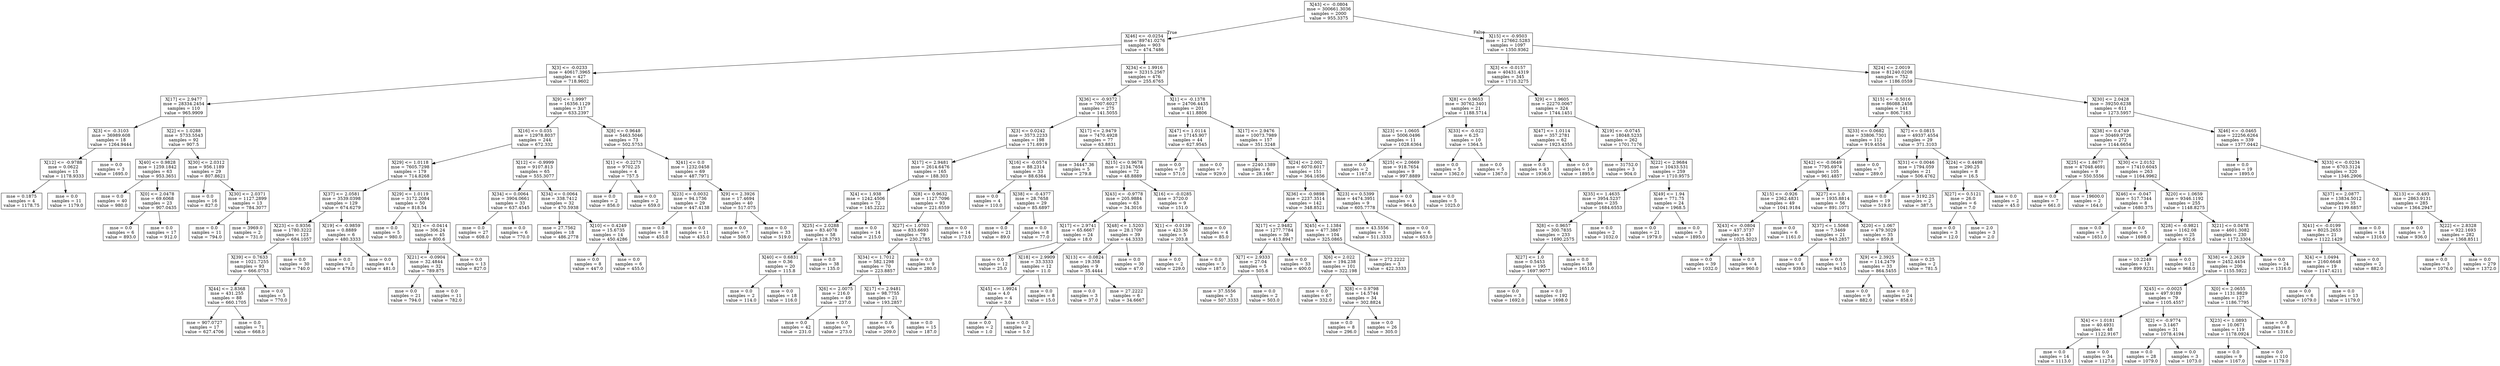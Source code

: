 digraph Tree {
node [shape=box] ;
0 [label="X[43] <= -0.0804\nmse = 300661.3036\nsamples = 2000\nvalue = 955.3375"] ;
1 [label="X[46] <= -0.0254\nmse = 89741.0276\nsamples = 903\nvalue = 474.7486"] ;
0 -> 1 [labeldistance=2.5, labelangle=45, headlabel="True"] ;
2 [label="X[3] <= -0.0233\nmse = 40617.3965\nsamples = 427\nvalue = 718.9602"] ;
1 -> 2 ;
3 [label="X[17] <= 2.9477\nmse = 28334.2454\nsamples = 110\nvalue = 965.9909"] ;
2 -> 3 ;
4 [label="X[3] <= -0.3103\nmse = 36989.608\nsamples = 18\nvalue = 1264.9444"] ;
3 -> 4 ;
5 [label="X[12] <= -0.9788\nmse = 0.0622\nsamples = 15\nvalue = 1178.9333"] ;
4 -> 5 ;
6 [label="mse = 0.1875\nsamples = 4\nvalue = 1178.75"] ;
5 -> 6 ;
7 [label="mse = 0.0\nsamples = 11\nvalue = 1179.0"] ;
5 -> 7 ;
8 [label="mse = 0.0\nsamples = 3\nvalue = 1695.0"] ;
4 -> 8 ;
9 [label="X[2] <= 1.0288\nmse = 5733.5543\nsamples = 92\nvalue = 907.5"] ;
3 -> 9 ;
10 [label="X[40] <= 0.9828\nmse = 1259.1842\nsamples = 63\nvalue = 953.3651"] ;
9 -> 10 ;
11 [label="mse = 0.0\nsamples = 40\nvalue = 980.0"] ;
10 -> 11 ;
12 [label="X[0] <= 2.0478\nmse = 69.6068\nsamples = 23\nvalue = 907.0435"] ;
10 -> 12 ;
13 [label="mse = 0.0\nsamples = 6\nvalue = 893.0"] ;
12 -> 13 ;
14 [label="mse = 0.0\nsamples = 17\nvalue = 912.0"] ;
12 -> 14 ;
15 [label="X[30] <= 2.0312\nmse = 956.1189\nsamples = 29\nvalue = 807.8621"] ;
9 -> 15 ;
16 [label="mse = 0.0\nsamples = 16\nvalue = 827.0"] ;
15 -> 16 ;
17 [label="X[30] <= 2.0371\nmse = 1127.2899\nsamples = 13\nvalue = 784.3077"] ;
15 -> 17 ;
18 [label="mse = 0.0\nsamples = 11\nvalue = 794.0"] ;
17 -> 18 ;
19 [label="mse = 3969.0\nsamples = 2\nvalue = 731.0"] ;
17 -> 19 ;
20 [label="X[9] <= 1.9997\nmse = 16356.1129\nsamples = 317\nvalue = 633.2397"] ;
2 -> 20 ;
21 [label="X[16] <= 0.035\nmse = 12978.8037\nsamples = 244\nvalue = 672.332"] ;
20 -> 21 ;
22 [label="X[29] <= 1.0118\nmse = 7605.7298\nsamples = 179\nvalue = 714.8268"] ;
21 -> 22 ;
23 [label="X[37] <= 2.0581\nmse = 3539.0398\nsamples = 129\nvalue = 674.6279"] ;
22 -> 23 ;
24 [label="X[23] <= 0.9356\nmse = 1780.3222\nsamples = 123\nvalue = 684.1057"] ;
23 -> 24 ;
25 [label="X[39] <= 0.7633\nmse = 1021.7255\nsamples = 93\nvalue = 666.0753"] ;
24 -> 25 ;
26 [label="X[44] <= 2.8368\nmse = 431.255\nsamples = 88\nvalue = 660.1705"] ;
25 -> 26 ;
27 [label="mse = 907.0727\nsamples = 17\nvalue = 627.4706"] ;
26 -> 27 ;
28 [label="mse = 0.0\nsamples = 71\nvalue = 668.0"] ;
26 -> 28 ;
29 [label="mse = 0.0\nsamples = 5\nvalue = 770.0"] ;
25 -> 29 ;
30 [label="mse = 0.0\nsamples = 30\nvalue = 740.0"] ;
24 -> 30 ;
31 [label="X[19] <= -0.9859\nmse = 0.8889\nsamples = 6\nvalue = 480.3333"] ;
23 -> 31 ;
32 [label="mse = 0.0\nsamples = 2\nvalue = 479.0"] ;
31 -> 32 ;
33 [label="mse = 0.0\nsamples = 4\nvalue = 481.0"] ;
31 -> 33 ;
34 [label="X[29] <= 1.0119\nmse = 3172.2084\nsamples = 50\nvalue = 818.54"] ;
22 -> 34 ;
35 [label="mse = 0.0\nsamples = 5\nvalue = 980.0"] ;
34 -> 35 ;
36 [label="X[1] <= -0.0414\nmse = 306.24\nsamples = 45\nvalue = 800.6"] ;
34 -> 36 ;
37 [label="X[21] <= -0.0904\nmse = 32.4844\nsamples = 32\nvalue = 789.875"] ;
36 -> 37 ;
38 [label="mse = 0.0\nsamples = 21\nvalue = 794.0"] ;
37 -> 38 ;
39 [label="mse = 0.0\nsamples = 11\nvalue = 782.0"] ;
37 -> 39 ;
40 [label="mse = 0.0\nsamples = 13\nvalue = 827.0"] ;
36 -> 40 ;
41 [label="X[12] <= -0.9999\nmse = 9107.813\nsamples = 65\nvalue = 555.3077"] ;
21 -> 41 ;
42 [label="X[34] <= 0.0064\nmse = 3904.0661\nsamples = 33\nvalue = 637.4545"] ;
41 -> 42 ;
43 [label="mse = 0.0\nsamples = 27\nvalue = 608.0"] ;
42 -> 43 ;
44 [label="mse = 0.0\nsamples = 6\nvalue = 770.0"] ;
42 -> 44 ;
45 [label="X[34] <= 0.0064\nmse = 338.7412\nsamples = 32\nvalue = 470.5938"] ;
41 -> 45 ;
46 [label="mse = 27.7562\nsamples = 18\nvalue = 486.2778"] ;
45 -> 46 ;
47 [label="X[10] <= 0.4249\nmse = 15.6735\nsamples = 14\nvalue = 450.4286"] ;
45 -> 47 ;
48 [label="mse = 0.0\nsamples = 8\nvalue = 447.0"] ;
47 -> 48 ;
49 [label="mse = 0.0\nsamples = 6\nvalue = 455.0"] ;
47 -> 49 ;
50 [label="X[8] <= 0.9648\nmse = 5463.5046\nsamples = 73\nvalue = 502.5753"] ;
20 -> 50 ;
51 [label="X[1] <= -0.2273\nmse = 9702.25\nsamples = 4\nvalue = 757.5"] ;
50 -> 51 ;
52 [label="mse = 0.0\nsamples = 2\nvalue = 856.0"] ;
51 -> 52 ;
53 [label="mse = 0.0\nsamples = 2\nvalue = 659.0"] ;
51 -> 53 ;
54 [label="X[41] <= 0.0\nmse = 1232.0458\nsamples = 69\nvalue = 487.7971"] ;
50 -> 54 ;
55 [label="X[23] <= 0.0032\nmse = 94.1736\nsamples = 29\nvalue = 447.4138"] ;
54 -> 55 ;
56 [label="mse = 0.0\nsamples = 18\nvalue = 455.0"] ;
55 -> 56 ;
57 [label="mse = 0.0\nsamples = 11\nvalue = 435.0"] ;
55 -> 57 ;
58 [label="X[9] <= 2.3926\nmse = 17.4694\nsamples = 40\nvalue = 517.075"] ;
54 -> 58 ;
59 [label="mse = 0.0\nsamples = 7\nvalue = 508.0"] ;
58 -> 59 ;
60 [label="mse = 0.0\nsamples = 33\nvalue = 519.0"] ;
58 -> 60 ;
61 [label="X[34] <= 1.9916\nmse = 32315.2567\nsamples = 476\nvalue = 255.6765"] ;
1 -> 61 ;
62 [label="X[36] <= -0.9372\nmse = 7007.6027\nsamples = 275\nvalue = 141.5055"] ;
61 -> 62 ;
63 [label="X[3] <= 0.0242\nmse = 3573.2233\nsamples = 198\nvalue = 171.6919"] ;
62 -> 63 ;
64 [label="X[17] <= 2.9481\nmse = 2614.6476\nsamples = 165\nvalue = 188.303"] ;
63 -> 64 ;
65 [label="X[4] <= 1.938\nmse = 1242.4506\nsamples = 72\nvalue = 145.2222"] ;
64 -> 65 ;
66 [label="X[25] <= 2.0288\nmse = 83.4078\nsamples = 58\nvalue = 128.3793"] ;
65 -> 66 ;
67 [label="X[40] <= 0.6831\nmse = 0.36\nsamples = 20\nvalue = 115.8"] ;
66 -> 67 ;
68 [label="mse = 0.0\nsamples = 2\nvalue = 114.0"] ;
67 -> 68 ;
69 [label="mse = 0.0\nsamples = 18\nvalue = 116.0"] ;
67 -> 69 ;
70 [label="mse = 0.0\nsamples = 38\nvalue = 135.0"] ;
66 -> 70 ;
71 [label="mse = 0.0\nsamples = 14\nvalue = 215.0"] ;
65 -> 71 ;
72 [label="X[8] <= 0.9632\nmse = 1127.7096\nsamples = 93\nvalue = 221.6559"] ;
64 -> 72 ;
73 [label="X[27] <= 1.0703\nmse = 833.6693\nsamples = 79\nvalue = 230.2785"] ;
72 -> 73 ;
74 [label="X[34] <= 1.7012\nmse = 582.1298\nsamples = 70\nvalue = 223.8857"] ;
73 -> 74 ;
75 [label="X[6] <= 2.0075\nmse = 216.0\nsamples = 49\nvalue = 237.0"] ;
74 -> 75 ;
76 [label="mse = 0.0\nsamples = 42\nvalue = 231.0"] ;
75 -> 76 ;
77 [label="mse = 0.0\nsamples = 7\nvalue = 273.0"] ;
75 -> 77 ;
78 [label="X[17] <= 2.9481\nmse = 98.7755\nsamples = 21\nvalue = 193.2857"] ;
74 -> 78 ;
79 [label="mse = 0.0\nsamples = 6\nvalue = 209.0"] ;
78 -> 79 ;
80 [label="mse = 0.0\nsamples = 15\nvalue = 187.0"] ;
78 -> 80 ;
81 [label="mse = 0.0\nsamples = 9\nvalue = 280.0"] ;
73 -> 81 ;
82 [label="mse = 0.0\nsamples = 14\nvalue = 173.0"] ;
72 -> 82 ;
83 [label="X[16] <= -0.0574\nmse = 88.2314\nsamples = 33\nvalue = 88.6364"] ;
63 -> 83 ;
84 [label="mse = 0.0\nsamples = 4\nvalue = 110.0"] ;
83 -> 84 ;
85 [label="X[38] <= -0.4377\nmse = 28.7658\nsamples = 29\nvalue = 85.6897"] ;
83 -> 85 ;
86 [label="mse = 0.0\nsamples = 21\nvalue = 89.0"] ;
85 -> 86 ;
87 [label="mse = 0.0\nsamples = 8\nvalue = 77.0"] ;
85 -> 87 ;
88 [label="X[17] <= 2.9479\nmse = 7470.4928\nsamples = 77\nvalue = 63.8831"] ;
62 -> 88 ;
89 [label="mse = 34447.36\nsamples = 5\nvalue = 279.8"] ;
88 -> 89 ;
90 [label="X[15] <= 0.9678\nmse = 2134.7654\nsamples = 72\nvalue = 48.8889"] ;
88 -> 90 ;
91 [label="X[43] <= -0.9778\nmse = 205.9884\nsamples = 63\nvalue = 34.3016"] ;
90 -> 91 ;
92 [label="X[17] <= 2.9741\nmse = 65.6667\nsamples = 24\nvalue = 18.0"] ;
91 -> 92 ;
93 [label="mse = 0.0\nsamples = 12\nvalue = 25.0"] ;
92 -> 93 ;
94 [label="X[18] <= 2.9909\nmse = 33.3333\nsamples = 12\nvalue = 11.0"] ;
92 -> 94 ;
95 [label="X[45] <= 1.9924\nmse = 4.0\nsamples = 4\nvalue = 3.0"] ;
94 -> 95 ;
96 [label="mse = 0.0\nsamples = 2\nvalue = 1.0"] ;
95 -> 96 ;
97 [label="mse = 0.0\nsamples = 2\nvalue = 5.0"] ;
95 -> 97 ;
98 [label="mse = 0.0\nsamples = 8\nvalue = 15.0"] ;
94 -> 98 ;
99 [label="X[48] <= 1.5203\nmse = 28.1709\nsamples = 39\nvalue = 44.3333"] ;
91 -> 99 ;
100 [label="X[13] <= -0.0824\nmse = 19.358\nsamples = 9\nvalue = 35.4444"] ;
99 -> 100 ;
101 [label="mse = 0.0\nsamples = 3\nvalue = 37.0"] ;
100 -> 101 ;
102 [label="mse = 27.2222\nsamples = 6\nvalue = 34.6667"] ;
100 -> 102 ;
103 [label="mse = 0.0\nsamples = 30\nvalue = 47.0"] ;
99 -> 103 ;
104 [label="X[16] <= -0.0285\nmse = 3720.0\nsamples = 9\nvalue = 151.0"] ;
90 -> 104 ;
105 [label="X[1] <= -0.0139\nmse = 423.36\nsamples = 5\nvalue = 203.8"] ;
104 -> 105 ;
106 [label="mse = 0.0\nsamples = 2\nvalue = 229.0"] ;
105 -> 106 ;
107 [label="mse = 0.0\nsamples = 3\nvalue = 187.0"] ;
105 -> 107 ;
108 [label="mse = 0.0\nsamples = 4\nvalue = 85.0"] ;
104 -> 108 ;
109 [label="X[1] <= -0.1378\nmse = 24706.4435\nsamples = 201\nvalue = 411.8806"] ;
61 -> 109 ;
110 [label="X[47] <= 1.0114\nmse = 17145.907\nsamples = 44\nvalue = 627.9545"] ;
109 -> 110 ;
111 [label="mse = 0.0\nsamples = 37\nvalue = 571.0"] ;
110 -> 111 ;
112 [label="mse = 0.0\nsamples = 7\nvalue = 929.0"] ;
110 -> 112 ;
113 [label="X[17] <= 2.9476\nmse = 10073.7989\nsamples = 157\nvalue = 351.3248"] ;
109 -> 113 ;
114 [label="mse = 2240.1389\nsamples = 6\nvalue = 28.1667"] ;
113 -> 114 ;
115 [label="X[24] <= 2.002\nmse = 6070.6017\nsamples = 151\nvalue = 364.1656"] ;
113 -> 115 ;
116 [label="X[36] <= -0.9898\nmse = 2237.3514\nsamples = 142\nvalue = 348.8521"] ;
115 -> 116 ;
117 [label="X[17] <= 2.9482\nmse = 1277.7784\nsamples = 38\nvalue = 413.8947"] ;
116 -> 117 ;
118 [label="X[7] <= 2.9333\nmse = 27.04\nsamples = 5\nvalue = 505.6"] ;
117 -> 118 ;
119 [label="mse = 37.5556\nsamples = 3\nvalue = 507.3333"] ;
118 -> 119 ;
120 [label="mse = 0.0\nsamples = 2\nvalue = 503.0"] ;
118 -> 120 ;
121 [label="mse = 0.0\nsamples = 33\nvalue = 400.0"] ;
117 -> 121 ;
122 [label="X[45] <= 1.1384\nmse = 477.3867\nsamples = 104\nvalue = 325.0865"] ;
116 -> 122 ;
123 [label="X[6] <= 2.022\nmse = 194.238\nsamples = 101\nvalue = 322.198"] ;
122 -> 123 ;
124 [label="mse = 0.0\nsamples = 67\nvalue = 332.0"] ;
123 -> 124 ;
125 [label="X[8] <= 0.9798\nmse = 14.5744\nsamples = 34\nvalue = 302.8824"] ;
123 -> 125 ;
126 [label="mse = 0.0\nsamples = 8\nvalue = 296.0"] ;
125 -> 126 ;
127 [label="mse = 0.0\nsamples = 26\nvalue = 305.0"] ;
125 -> 127 ;
128 [label="mse = 272.2222\nsamples = 3\nvalue = 422.3333"] ;
122 -> 128 ;
129 [label="X[23] <= 0.5399\nmse = 4474.3951\nsamples = 9\nvalue = 605.7778"] ;
115 -> 129 ;
130 [label="mse = 43.5556\nsamples = 3\nvalue = 511.3333"] ;
129 -> 130 ;
131 [label="mse = 0.0\nsamples = 6\nvalue = 653.0"] ;
129 -> 131 ;
132 [label="X[15] <= -0.9503\nmse = 127662.5283\nsamples = 1097\nvalue = 1350.9362"] ;
0 -> 132 [labeldistance=2.5, labelangle=-45, headlabel="False"] ;
133 [label="X[3] <= -0.0157\nmse = 40431.4319\nsamples = 345\nvalue = 1710.3275"] ;
132 -> 133 ;
134 [label="X[8] <= 0.9653\nmse = 30762.3401\nsamples = 21\nvalue = 1188.5714"] ;
133 -> 134 ;
135 [label="X[23] <= 1.0605\nmse = 5006.0496\nsamples = 11\nvalue = 1028.6364"] ;
134 -> 135 ;
136 [label="mse = 0.0\nsamples = 2\nvalue = 1167.0"] ;
135 -> 136 ;
137 [label="X[25] <= 2.0669\nmse = 918.7654\nsamples = 9\nvalue = 997.8889"] ;
135 -> 137 ;
138 [label="mse = 0.0\nsamples = 4\nvalue = 964.0"] ;
137 -> 138 ;
139 [label="mse = 0.0\nsamples = 5\nvalue = 1025.0"] ;
137 -> 139 ;
140 [label="X[33] <= -0.022\nmse = 6.25\nsamples = 10\nvalue = 1364.5"] ;
134 -> 140 ;
141 [label="mse = 0.0\nsamples = 5\nvalue = 1362.0"] ;
140 -> 141 ;
142 [label="mse = 0.0\nsamples = 5\nvalue = 1367.0"] ;
140 -> 142 ;
143 [label="X[9] <= 1.9605\nmse = 22270.0067\nsamples = 324\nvalue = 1744.1451"] ;
133 -> 143 ;
144 [label="X[47] <= 1.0114\nmse = 357.2781\nsamples = 62\nvalue = 1923.4355"] ;
143 -> 144 ;
145 [label="mse = 0.0\nsamples = 43\nvalue = 1936.0"] ;
144 -> 145 ;
146 [label="mse = 0.0\nsamples = 19\nvalue = 1895.0"] ;
144 -> 146 ;
147 [label="X[19] <= -0.0745\nmse = 18048.5233\nsamples = 262\nvalue = 1701.7176"] ;
143 -> 147 ;
148 [label="mse = 31752.0\nsamples = 3\nvalue = 904.0"] ;
147 -> 148 ;
149 [label="X[22] <= 2.9684\nmse = 10433.531\nsamples = 259\nvalue = 1710.9575"] ;
147 -> 149 ;
150 [label="X[35] <= 1.4635\nmse = 3954.5237\nsamples = 235\nvalue = 1684.6553"] ;
149 -> 150 ;
151 [label="X[8] <= 0.9657\nmse = 300.7835\nsamples = 233\nvalue = 1690.2575"] ;
150 -> 151 ;
152 [label="X[27] <= 1.0\nmse = 0.5453\nsamples = 195\nvalue = 1697.9077"] ;
151 -> 152 ;
153 [label="mse = 0.0\nsamples = 3\nvalue = 1692.0"] ;
152 -> 153 ;
154 [label="mse = 0.0\nsamples = 192\nvalue = 1698.0"] ;
152 -> 154 ;
155 [label="mse = 0.0\nsamples = 38\nvalue = 1651.0"] ;
151 -> 155 ;
156 [label="mse = 0.0\nsamples = 2\nvalue = 1032.0"] ;
150 -> 156 ;
157 [label="X[49] <= 1.94\nmse = 771.75\nsamples = 24\nvalue = 1968.5"] ;
149 -> 157 ;
158 [label="mse = 0.0\nsamples = 21\nvalue = 1979.0"] ;
157 -> 158 ;
159 [label="mse = 0.0\nsamples = 3\nvalue = 1895.0"] ;
157 -> 159 ;
160 [label="X[24] <= 2.0019\nmse = 81240.0208\nsamples = 752\nvalue = 1186.0559"] ;
132 -> 160 ;
161 [label="X[15] <= -0.5016\nmse = 86088.2458\nsamples = 141\nvalue = 806.7163"] ;
160 -> 161 ;
162 [label="X[33] <= 0.0682\nmse = 33806.7301\nsamples = 112\nvalue = 919.4554"] ;
161 -> 162 ;
163 [label="X[42] <= -0.0649\nmse = 7795.6974\nsamples = 105\nvalue = 961.4857"] ;
162 -> 163 ;
164 [label="X[15] <= -0.926\nmse = 2362.4831\nsamples = 49\nvalue = 1041.9184"] ;
163 -> 164 ;
165 [label="X[43] <= -0.0804\nmse = 437.3737\nsamples = 43\nvalue = 1025.3023"] ;
164 -> 165 ;
166 [label="mse = 0.0\nsamples = 39\nvalue = 1032.0"] ;
165 -> 166 ;
167 [label="mse = 0.0\nsamples = 4\nvalue = 960.0"] ;
165 -> 167 ;
168 [label="mse = 0.0\nsamples = 6\nvalue = 1161.0"] ;
164 -> 168 ;
169 [label="X[27] <= 1.0\nmse = 1935.8814\nsamples = 56\nvalue = 891.1071"] ;
163 -> 169 ;
170 [label="X[37] <= 1.5068\nmse = 7.3469\nsamples = 21\nvalue = 943.2857"] ;
169 -> 170 ;
171 [label="mse = 0.0\nsamples = 6\nvalue = 939.0"] ;
170 -> 171 ;
172 [label="mse = 0.0\nsamples = 15\nvalue = 945.0"] ;
170 -> 172 ;
173 [label="X[20] <= 1.067\nmse = 479.3029\nsamples = 35\nvalue = 859.8"] ;
169 -> 173 ;
174 [label="X[9] <= 2.3925\nmse = 114.2479\nsamples = 33\nvalue = 864.5455"] ;
173 -> 174 ;
175 [label="mse = 0.0\nsamples = 9\nvalue = 882.0"] ;
174 -> 175 ;
176 [label="mse = 0.0\nsamples = 24\nvalue = 858.0"] ;
174 -> 176 ;
177 [label="mse = 0.25\nsamples = 2\nvalue = 781.5"] ;
173 -> 177 ;
178 [label="mse = 0.0\nsamples = 7\nvalue = 289.0"] ;
162 -> 178 ;
179 [label="X[7] <= 0.0815\nmse = 49337.4554\nsamples = 29\nvalue = 371.3103"] ;
161 -> 179 ;
180 [label="X[31] <= 0.0046\nmse = 1794.059\nsamples = 21\nvalue = 506.4762"] ;
179 -> 180 ;
181 [label="mse = 0.0\nsamples = 19\nvalue = 519.0"] ;
180 -> 181 ;
182 [label="mse = 3192.25\nsamples = 2\nvalue = 387.5"] ;
180 -> 182 ;
183 [label="X[24] <= 0.4498\nmse = 290.25\nsamples = 8\nvalue = 16.5"] ;
179 -> 183 ;
184 [label="X[27] <= 0.5121\nmse = 26.0\nsamples = 6\nvalue = 7.0"] ;
183 -> 184 ;
185 [label="mse = 0.0\nsamples = 3\nvalue = 12.0"] ;
184 -> 185 ;
186 [label="mse = 2.0\nsamples = 3\nvalue = 2.0"] ;
184 -> 186 ;
187 [label="mse = 0.0\nsamples = 2\nvalue = 45.0"] ;
183 -> 187 ;
188 [label="X[30] <= 2.0428\nmse = 39250.6238\nsamples = 611\nvalue = 1273.5957"] ;
160 -> 188 ;
189 [label="X[38] <= 0.4749\nmse = 30469.9726\nsamples = 272\nvalue = 1144.6654"] ;
188 -> 189 ;
190 [label="X[25] <= 1.8677\nmse = 47048.4691\nsamples = 9\nvalue = 550.5556"] ;
189 -> 190 ;
191 [label="mse = 0.0\nsamples = 7\nvalue = 661.0"] ;
190 -> 191 ;
192 [label="mse = 19600.0\nsamples = 2\nvalue = 164.0"] ;
190 -> 192 ;
193 [label="X[30] <= 2.0152\nmse = 17410.6045\nsamples = 263\nvalue = 1164.9962"] ;
189 -> 193 ;
194 [label="X[46] <= -0.047\nmse = 517.7344\nsamples = 8\nvalue = 1680.375"] ;
193 -> 194 ;
195 [label="mse = 0.0\nsamples = 3\nvalue = 1651.0"] ;
194 -> 195 ;
196 [label="mse = 0.0\nsamples = 5\nvalue = 1698.0"] ;
194 -> 196 ;
197 [label="X[20] <= 1.0659\nmse = 9346.1192\nsamples = 255\nvalue = 1148.8275"] ;
193 -> 197 ;
198 [label="X[28] <= -0.9821\nmse = 1162.08\nsamples = 25\nvalue = 932.6"] ;
197 -> 198 ;
199 [label="mse = 10.2249\nsamples = 13\nvalue = 899.9231"] ;
198 -> 199 ;
200 [label="mse = 0.0\nsamples = 12\nvalue = 968.0"] ;
198 -> 200 ;
201 [label="X[21] <= 0.0478\nmse = 4601.3082\nsamples = 230\nvalue = 1172.3304"] ;
197 -> 201 ;
202 [label="X[38] <= 2.2629\nmse = 2452.4454\nsamples = 206\nvalue = 1155.5922"] ;
201 -> 202 ;
203 [label="X[45] <= -0.0025\nmse = 497.9189\nsamples = 79\nvalue = 1105.4557"] ;
202 -> 203 ;
204 [label="X[4] <= 1.0181\nmse = 40.4931\nsamples = 48\nvalue = 1122.9167"] ;
203 -> 204 ;
205 [label="mse = 0.0\nsamples = 14\nvalue = 1113.0"] ;
204 -> 205 ;
206 [label="mse = 0.0\nsamples = 34\nvalue = 1127.0"] ;
204 -> 206 ;
207 [label="X[2] <= -0.9774\nmse = 3.1467\nsamples = 31\nvalue = 1078.4194"] ;
203 -> 207 ;
208 [label="mse = 0.0\nsamples = 28\nvalue = 1079.0"] ;
207 -> 208 ;
209 [label="mse = 0.0\nsamples = 3\nvalue = 1073.0"] ;
207 -> 209 ;
210 [label="X[0] <= 2.0655\nmse = 1131.9829\nsamples = 127\nvalue = 1186.7795"] ;
202 -> 210 ;
211 [label="X[23] <= 1.0893\nmse = 10.0671\nsamples = 119\nvalue = 1178.0924"] ;
210 -> 211 ;
212 [label="mse = 0.0\nsamples = 9\nvalue = 1167.0"] ;
211 -> 212 ;
213 [label="mse = 0.0\nsamples = 110\nvalue = 1179.0"] ;
211 -> 213 ;
214 [label="mse = 0.0\nsamples = 8\nvalue = 1316.0"] ;
210 -> 214 ;
215 [label="mse = 0.0\nsamples = 24\nvalue = 1316.0"] ;
201 -> 215 ;
216 [label="X[46] <= -0.0465\nmse = 22256.6264\nsamples = 339\nvalue = 1377.0442"] ;
188 -> 216 ;
217 [label="mse = 0.0\nsamples = 19\nvalue = 1895.0"] ;
216 -> 217 ;
218 [label="X[33] <= -0.0234\nmse = 6703.3124\nsamples = 320\nvalue = 1346.2906"] ;
216 -> 218 ;
219 [label="X[37] <= 2.0877\nmse = 13834.5012\nsamples = 35\nvalue = 1199.6857"] ;
218 -> 219 ;
220 [label="X[41] <= -0.0199\nmse = 8025.2653\nsamples = 21\nvalue = 1122.1429"] ;
219 -> 220 ;
221 [label="X[4] <= 1.0494\nmse = 2160.6648\nsamples = 19\nvalue = 1147.4211"] ;
220 -> 221 ;
222 [label="mse = 0.0\nsamples = 6\nvalue = 1079.0"] ;
221 -> 222 ;
223 [label="mse = 0.0\nsamples = 13\nvalue = 1179.0"] ;
221 -> 223 ;
224 [label="mse = 0.0\nsamples = 2\nvalue = 882.0"] ;
220 -> 224 ;
225 [label="mse = 0.0\nsamples = 14\nvalue = 1316.0"] ;
219 -> 225 ;
226 [label="X[13] <= -0.493\nmse = 2863.9131\nsamples = 285\nvalue = 1364.2947"] ;
218 -> 226 ;
227 [label="mse = 0.0\nsamples = 3\nvalue = 936.0"] ;
226 -> 227 ;
228 [label="X[22] <= 2.8328\nmse = 922.1693\nsamples = 282\nvalue = 1368.8511"] ;
226 -> 228 ;
229 [label="mse = 0.0\nsamples = 3\nvalue = 1076.0"] ;
228 -> 229 ;
230 [label="mse = 0.0\nsamples = 279\nvalue = 1372.0"] ;
228 -> 230 ;
}